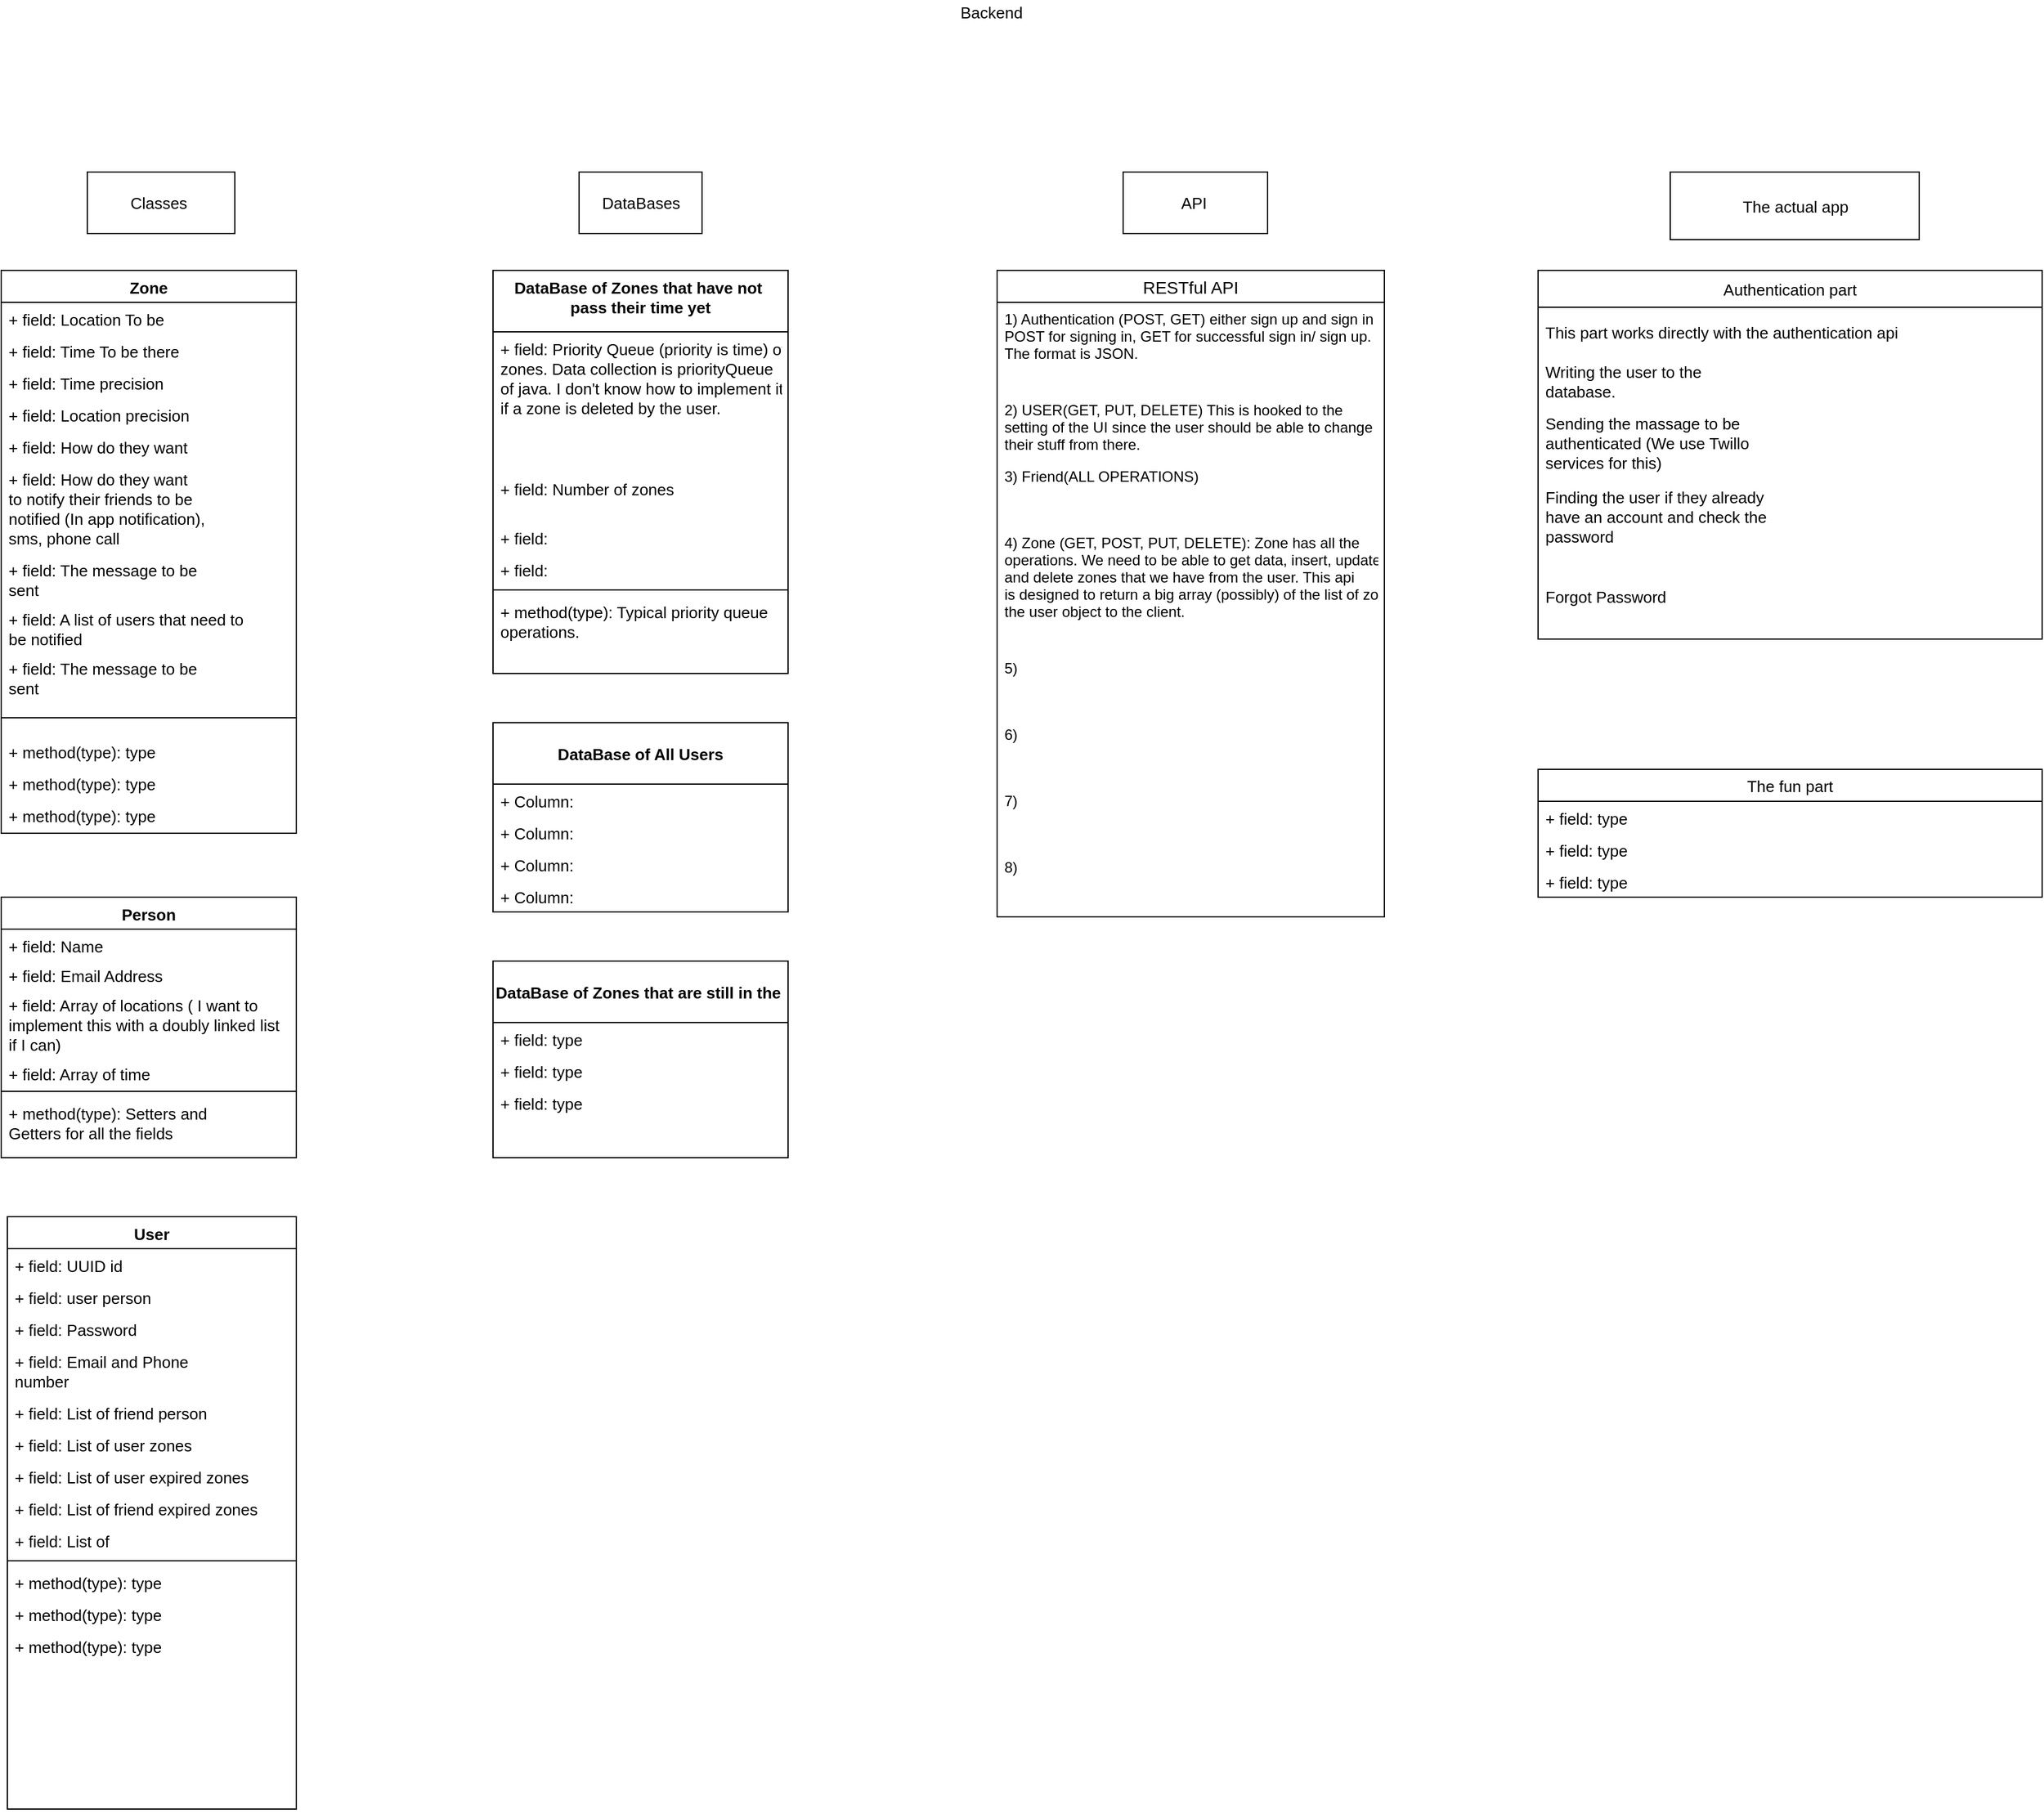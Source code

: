 <mxfile version="18.0.2" type="github" pages="2">
  <diagram id="OnJ23Ht3TBIDX5-kmEjJ" name="Page-1">
    <mxGraphModel dx="2067" dy="1049" grid="1" gridSize="10" guides="1" tooltips="1" connect="1" arrows="1" fold="1" page="1" pageScale="1" pageWidth="850" pageHeight="1100" math="0" shadow="0">
      <root>
        <mxCell id="0" />
        <mxCell id="1" parent="0" />
        <mxCell id="N9u76RXB5Sf6qnzRGAIE-1" value="Person" style="swimlane;fontStyle=1;align=center;verticalAlign=top;childLayout=stackLayout;horizontal=1;startSize=26;horizontalStack=0;resizeParent=1;resizeParentMax=0;resizeLast=0;collapsible=1;marginBottom=0;fontSize=13;" vertex="1" parent="1">
          <mxGeometry x="40" y="750" width="240" height="212" as="geometry" />
        </mxCell>
        <mxCell id="N9u76RXB5Sf6qnzRGAIE-2" value="+ field: Name" style="text;strokeColor=none;fillColor=none;align=left;verticalAlign=top;spacingLeft=4;spacingRight=4;overflow=hidden;rotatable=0;points=[[0,0.5],[1,0.5]];portConstraint=eastwest;fontSize=13;" vertex="1" parent="N9u76RXB5Sf6qnzRGAIE-1">
          <mxGeometry y="26" width="240" height="24" as="geometry" />
        </mxCell>
        <mxCell id="N9u76RXB5Sf6qnzRGAIE-7" value="+ field: Email Address" style="text;strokeColor=none;fillColor=none;align=left;verticalAlign=top;spacingLeft=4;spacingRight=4;overflow=hidden;rotatable=0;points=[[0,0.5],[1,0.5]];portConstraint=eastwest;fontSize=13;" vertex="1" parent="N9u76RXB5Sf6qnzRGAIE-1">
          <mxGeometry y="50" width="240" height="24" as="geometry" />
        </mxCell>
        <mxCell id="N9u76RXB5Sf6qnzRGAIE-8" value="+ field: Array of locations ( I want to &#xa;implement this with a doubly linked list&#xa;if I can)" style="text;strokeColor=none;fillColor=none;align=left;verticalAlign=top;spacingLeft=4;spacingRight=4;overflow=hidden;rotatable=0;points=[[0,0.5],[1,0.5]];portConstraint=eastwest;fontSize=13;" vertex="1" parent="N9u76RXB5Sf6qnzRGAIE-1">
          <mxGeometry y="74" width="240" height="56" as="geometry" />
        </mxCell>
        <mxCell id="Z7l9zsdM9GBtYfNbKrUu-1" value="+ field: Array of time" style="text;strokeColor=none;fillColor=none;align=left;verticalAlign=top;spacingLeft=4;spacingRight=4;overflow=hidden;rotatable=0;points=[[0,0.5],[1,0.5]];portConstraint=eastwest;fontSize=13;" vertex="1" parent="N9u76RXB5Sf6qnzRGAIE-1">
          <mxGeometry y="130" width="240" height="24" as="geometry" />
        </mxCell>
        <mxCell id="N9u76RXB5Sf6qnzRGAIE-3" value="" style="line;strokeWidth=1;fillColor=none;align=left;verticalAlign=middle;spacingTop=-1;spacingLeft=3;spacingRight=3;rotatable=0;labelPosition=right;points=[];portConstraint=eastwest;fontSize=13;" vertex="1" parent="N9u76RXB5Sf6qnzRGAIE-1">
          <mxGeometry y="154" width="240" height="8" as="geometry" />
        </mxCell>
        <mxCell id="N9u76RXB5Sf6qnzRGAIE-4" value="+ method(type): Setters and &#xa;Getters for all the fields" style="text;strokeColor=none;fillColor=none;align=left;verticalAlign=top;spacingLeft=4;spacingRight=4;overflow=hidden;rotatable=0;points=[[0,0.5],[1,0.5]];portConstraint=eastwest;fontSize=13;" vertex="1" parent="N9u76RXB5Sf6qnzRGAIE-1">
          <mxGeometry y="162" width="240" height="50" as="geometry" />
        </mxCell>
        <mxCell id="N9u76RXB5Sf6qnzRGAIE-6" value="Backend" style="text;html=1;align=center;verticalAlign=middle;resizable=0;points=[];autosize=1;strokeColor=none;fillColor=none;fontSize=13;" vertex="1" parent="1">
          <mxGeometry x="810" y="20" width="70" height="20" as="geometry" />
        </mxCell>
        <mxCell id="N9u76RXB5Sf6qnzRGAIE-9" value="Zone" style="swimlane;fontStyle=1;align=center;verticalAlign=top;childLayout=stackLayout;horizontal=1;startSize=26;horizontalStack=0;resizeParent=1;resizeParentMax=0;resizeLast=0;collapsible=1;marginBottom=0;fontSize=13;" vertex="1" parent="1">
          <mxGeometry x="40" y="240" width="240" height="458" as="geometry" />
        </mxCell>
        <mxCell id="N9u76RXB5Sf6qnzRGAIE-10" value="+ field: Location To be" style="text;strokeColor=none;fillColor=none;align=left;verticalAlign=top;spacingLeft=4;spacingRight=4;overflow=hidden;rotatable=0;points=[[0,0.5],[1,0.5]];portConstraint=eastwest;fontSize=13;" vertex="1" parent="N9u76RXB5Sf6qnzRGAIE-9">
          <mxGeometry y="26" width="240" height="26" as="geometry" />
        </mxCell>
        <mxCell id="N9u76RXB5Sf6qnzRGAIE-13" value="+ field: Time To be there" style="text;strokeColor=none;fillColor=none;align=left;verticalAlign=top;spacingLeft=4;spacingRight=4;overflow=hidden;rotatable=0;points=[[0,0.5],[1,0.5]];portConstraint=eastwest;fontSize=13;" vertex="1" parent="N9u76RXB5Sf6qnzRGAIE-9">
          <mxGeometry y="52" width="240" height="26" as="geometry" />
        </mxCell>
        <mxCell id="N9u76RXB5Sf6qnzRGAIE-14" value="+ field: Time precision" style="text;strokeColor=none;fillColor=none;align=left;verticalAlign=top;spacingLeft=4;spacingRight=4;overflow=hidden;rotatable=0;points=[[0,0.5],[1,0.5]];portConstraint=eastwest;fontSize=13;" vertex="1" parent="N9u76RXB5Sf6qnzRGAIE-9">
          <mxGeometry y="78" width="240" height="26" as="geometry" />
        </mxCell>
        <mxCell id="N9u76RXB5Sf6qnzRGAIE-15" value="+ field: Location precision" style="text;strokeColor=none;fillColor=none;align=left;verticalAlign=top;spacingLeft=4;spacingRight=4;overflow=hidden;rotatable=0;points=[[0,0.5],[1,0.5]];portConstraint=eastwest;fontSize=13;" vertex="1" parent="N9u76RXB5Sf6qnzRGAIE-9">
          <mxGeometry y="104" width="240" height="26" as="geometry" />
        </mxCell>
        <mxCell id="Bk3x3sHnwQurIrZSOyBp-13" value="+ field: How do they want " style="text;strokeColor=none;fillColor=none;align=left;verticalAlign=top;spacingLeft=4;spacingRight=4;overflow=hidden;rotatable=0;points=[[0,0.5],[1,0.5]];portConstraint=eastwest;fontSize=13;" vertex="1" parent="N9u76RXB5Sf6qnzRGAIE-9">
          <mxGeometry y="130" width="240" height="26" as="geometry" />
        </mxCell>
        <mxCell id="Bk3x3sHnwQurIrZSOyBp-14" value="+ field: How do they want &#xa;to notify their friends to be &#xa;notified (In app notification), &#xa;sms, phone call" style="text;strokeColor=none;fillColor=none;align=left;verticalAlign=top;spacingLeft=4;spacingRight=4;overflow=hidden;rotatable=0;points=[[0,0.5],[1,0.5]];portConstraint=eastwest;fontSize=13;" vertex="1" parent="N9u76RXB5Sf6qnzRGAIE-9">
          <mxGeometry y="156" width="240" height="74" as="geometry" />
        </mxCell>
        <mxCell id="Bk3x3sHnwQurIrZSOyBp-15" value="+ field: The message to be&#xa;sent" style="text;strokeColor=none;fillColor=none;align=left;verticalAlign=top;spacingLeft=4;spacingRight=4;overflow=hidden;rotatable=0;points=[[0,0.5],[1,0.5]];portConstraint=eastwest;fontSize=13;" vertex="1" parent="N9u76RXB5Sf6qnzRGAIE-9">
          <mxGeometry y="230" width="240" height="40" as="geometry" />
        </mxCell>
        <mxCell id="Bk3x3sHnwQurIrZSOyBp-61" value="+ field: A list of users that need to &#xa;be notified" style="text;strokeColor=none;fillColor=none;align=left;verticalAlign=top;spacingLeft=4;spacingRight=4;overflow=hidden;rotatable=0;points=[[0,0.5],[1,0.5]];portConstraint=eastwest;fontSize=13;" vertex="1" parent="N9u76RXB5Sf6qnzRGAIE-9">
          <mxGeometry y="270" width="240" height="40" as="geometry" />
        </mxCell>
        <mxCell id="Bk3x3sHnwQurIrZSOyBp-62" value="+ field: The message to be&#xa;sent" style="text;strokeColor=none;fillColor=none;align=left;verticalAlign=top;spacingLeft=4;spacingRight=4;overflow=hidden;rotatable=0;points=[[0,0.5],[1,0.5]];portConstraint=eastwest;fontSize=13;" vertex="1" parent="N9u76RXB5Sf6qnzRGAIE-9">
          <mxGeometry y="310" width="240" height="40" as="geometry" />
        </mxCell>
        <mxCell id="N9u76RXB5Sf6qnzRGAIE-11" value="" style="line;strokeWidth=1;fillColor=none;align=left;verticalAlign=middle;spacingTop=-1;spacingLeft=3;spacingRight=3;rotatable=0;labelPosition=right;points=[];portConstraint=eastwest;fontSize=13;" vertex="1" parent="N9u76RXB5Sf6qnzRGAIE-9">
          <mxGeometry y="350" width="240" height="28" as="geometry" />
        </mxCell>
        <mxCell id="N9u76RXB5Sf6qnzRGAIE-12" value="+ method(type): type" style="text;strokeColor=none;fillColor=none;align=left;verticalAlign=top;spacingLeft=4;spacingRight=4;overflow=hidden;rotatable=0;points=[[0,0.5],[1,0.5]];portConstraint=eastwest;fontSize=13;" vertex="1" parent="N9u76RXB5Sf6qnzRGAIE-9">
          <mxGeometry y="378" width="240" height="26" as="geometry" />
        </mxCell>
        <mxCell id="N9u76RXB5Sf6qnzRGAIE-16" value="+ method(type): type" style="text;strokeColor=none;fillColor=none;align=left;verticalAlign=top;spacingLeft=4;spacingRight=4;overflow=hidden;rotatable=0;points=[[0,0.5],[1,0.5]];portConstraint=eastwest;fontSize=13;" vertex="1" parent="N9u76RXB5Sf6qnzRGAIE-9">
          <mxGeometry y="404" width="240" height="26" as="geometry" />
        </mxCell>
        <mxCell id="N9u76RXB5Sf6qnzRGAIE-17" value="+ method(type): type" style="text;strokeColor=none;fillColor=none;align=left;verticalAlign=top;spacingLeft=4;spacingRight=4;overflow=hidden;rotatable=0;points=[[0,0.5],[1,0.5]];portConstraint=eastwest;fontSize=13;" vertex="1" parent="N9u76RXB5Sf6qnzRGAIE-9">
          <mxGeometry y="430" width="240" height="28" as="geometry" />
        </mxCell>
        <mxCell id="Z7l9zsdM9GBtYfNbKrUu-2" value="Classes&amp;nbsp;" style="whiteSpace=wrap;html=1;align=center;fontSize=13;" vertex="1" parent="1">
          <mxGeometry x="110" y="160" width="120" height="50" as="geometry" />
        </mxCell>
        <mxCell id="Z7l9zsdM9GBtYfNbKrUu-4" value="Authentication part" style="swimlane;fontStyle=0;childLayout=stackLayout;horizontal=1;startSize=30;horizontalStack=0;resizeParent=1;resizeParentMax=0;resizeLast=0;collapsible=1;marginBottom=0;fontSize=13;" vertex="1" parent="1">
          <mxGeometry x="1290" y="240" width="410" height="300" as="geometry" />
        </mxCell>
        <mxCell id="Bk3x3sHnwQurIrZSOyBp-77" value="This part works directly with the authentication api" style="text;strokeColor=none;fillColor=none;align=left;verticalAlign=middle;spacingLeft=4;spacingRight=4;overflow=hidden;points=[[0,0.5],[1,0.5]];portConstraint=eastwest;rotatable=0;fontSize=13;" vertex="1" parent="Z7l9zsdM9GBtYfNbKrUu-4">
          <mxGeometry y="30" width="410" height="40" as="geometry" />
        </mxCell>
        <mxCell id="Z7l9zsdM9GBtYfNbKrUu-5" value="Writing the user to the &#xa;database. " style="text;strokeColor=none;fillColor=none;align=left;verticalAlign=middle;spacingLeft=4;spacingRight=4;overflow=hidden;points=[[0,0.5],[1,0.5]];portConstraint=eastwest;rotatable=0;fontSize=13;" vertex="1" parent="Z7l9zsdM9GBtYfNbKrUu-4">
          <mxGeometry y="70" width="410" height="40" as="geometry" />
        </mxCell>
        <mxCell id="Z7l9zsdM9GBtYfNbKrUu-6" value="Sending the massage to be&#xa;authenticated (We use Twillo &#xa;services for this) " style="text;strokeColor=none;fillColor=none;align=left;verticalAlign=middle;spacingLeft=4;spacingRight=4;overflow=hidden;points=[[0,0.5],[1,0.5]];portConstraint=eastwest;rotatable=0;fontSize=13;" vertex="1" parent="Z7l9zsdM9GBtYfNbKrUu-4">
          <mxGeometry y="110" width="410" height="60" as="geometry" />
        </mxCell>
        <mxCell id="Bk3x3sHnwQurIrZSOyBp-48" value="Finding the user if they already&#xa;have an account and check the &#xa;password" style="text;strokeColor=none;fillColor=none;align=left;verticalAlign=middle;spacingLeft=4;spacingRight=4;overflow=hidden;points=[[0,0.5],[1,0.5]];portConstraint=eastwest;rotatable=0;fontSize=13;" vertex="1" parent="Z7l9zsdM9GBtYfNbKrUu-4">
          <mxGeometry y="170" width="410" height="60" as="geometry" />
        </mxCell>
        <mxCell id="Z7l9zsdM9GBtYfNbKrUu-7" value="Forgot Password" style="text;strokeColor=none;fillColor=none;align=left;verticalAlign=middle;spacingLeft=4;spacingRight=4;overflow=hidden;points=[[0,0.5],[1,0.5]];portConstraint=eastwest;rotatable=0;fontSize=13;" vertex="1" parent="Z7l9zsdM9GBtYfNbKrUu-4">
          <mxGeometry y="230" width="410" height="70" as="geometry" />
        </mxCell>
        <mxCell id="Bk3x3sHnwQurIrZSOyBp-1" value="The actual app" style="whiteSpace=wrap;html=1;align=center;fontSize=13;" vertex="1" parent="1">
          <mxGeometry x="1397.5" y="160" width="202.5" height="55" as="geometry" />
        </mxCell>
        <mxCell id="Bk3x3sHnwQurIrZSOyBp-2" value="User" style="swimlane;fontStyle=1;align=center;verticalAlign=top;childLayout=stackLayout;horizontal=1;startSize=26;horizontalStack=0;resizeParent=1;resizeParentMax=0;resizeLast=0;collapsible=1;marginBottom=0;fontSize=13;" vertex="1" parent="1">
          <mxGeometry x="45" y="1010" width="235" height="482" as="geometry" />
        </mxCell>
        <mxCell id="Bk3x3sHnwQurIrZSOyBp-76" value="+ field: UUID id" style="text;strokeColor=none;fillColor=none;align=left;verticalAlign=top;spacingLeft=4;spacingRight=4;overflow=hidden;rotatable=0;points=[[0,0.5],[1,0.5]];portConstraint=eastwest;fontSize=13;" vertex="1" parent="Bk3x3sHnwQurIrZSOyBp-2">
          <mxGeometry y="26" width="235" height="26" as="geometry" />
        </mxCell>
        <mxCell id="Bk3x3sHnwQurIrZSOyBp-3" value="+ field: user person    &#xa;&#xa;" style="text;strokeColor=none;fillColor=none;align=left;verticalAlign=top;spacingLeft=4;spacingRight=4;overflow=hidden;rotatable=0;points=[[0,0.5],[1,0.5]];portConstraint=eastwest;fontSize=13;" vertex="1" parent="Bk3x3sHnwQurIrZSOyBp-2">
          <mxGeometry y="52" width="235" height="26" as="geometry" />
        </mxCell>
        <mxCell id="Bk3x3sHnwQurIrZSOyBp-41" value="+ field: Password" style="text;strokeColor=none;fillColor=none;align=left;verticalAlign=top;spacingLeft=4;spacingRight=4;overflow=hidden;rotatable=0;points=[[0,0.5],[1,0.5]];portConstraint=eastwest;fontSize=13;" vertex="1" parent="Bk3x3sHnwQurIrZSOyBp-2">
          <mxGeometry y="78" width="235" height="26" as="geometry" />
        </mxCell>
        <mxCell id="Bk3x3sHnwQurIrZSOyBp-42" value="+ field: Email and Phone &#xa;number" style="text;strokeColor=none;fillColor=none;align=left;verticalAlign=top;spacingLeft=4;spacingRight=4;overflow=hidden;rotatable=0;points=[[0,0.5],[1,0.5]];portConstraint=eastwest;fontSize=13;" vertex="1" parent="Bk3x3sHnwQurIrZSOyBp-2">
          <mxGeometry y="104" width="235" height="42" as="geometry" />
        </mxCell>
        <mxCell id="Bk3x3sHnwQurIrZSOyBp-6" value="+ field: List of friend person&#xa;" style="text;strokeColor=none;fillColor=none;align=left;verticalAlign=top;spacingLeft=4;spacingRight=4;overflow=hidden;rotatable=0;points=[[0,0.5],[1,0.5]];portConstraint=eastwest;fontSize=13;" vertex="1" parent="Bk3x3sHnwQurIrZSOyBp-2">
          <mxGeometry y="146" width="235" height="26" as="geometry" />
        </mxCell>
        <mxCell id="Bk3x3sHnwQurIrZSOyBp-10" value="+ field: List of user zones" style="text;strokeColor=none;fillColor=none;align=left;verticalAlign=top;spacingLeft=4;spacingRight=4;overflow=hidden;rotatable=0;points=[[0,0.5],[1,0.5]];portConstraint=eastwest;fontSize=13;" vertex="1" parent="Bk3x3sHnwQurIrZSOyBp-2">
          <mxGeometry y="172" width="235" height="26" as="geometry" />
        </mxCell>
        <mxCell id="Bk3x3sHnwQurIrZSOyBp-9" value="+ field: List of user expired zones" style="text;strokeColor=none;fillColor=none;align=left;verticalAlign=top;spacingLeft=4;spacingRight=4;overflow=hidden;rotatable=0;points=[[0,0.5],[1,0.5]];portConstraint=eastwest;fontSize=13;" vertex="1" parent="Bk3x3sHnwQurIrZSOyBp-2">
          <mxGeometry y="198" width="235" height="26" as="geometry" />
        </mxCell>
        <mxCell id="Bk3x3sHnwQurIrZSOyBp-8" value="+ field: List of friend expired zones" style="text;strokeColor=none;fillColor=none;align=left;verticalAlign=top;spacingLeft=4;spacingRight=4;overflow=hidden;rotatable=0;points=[[0,0.5],[1,0.5]];portConstraint=eastwest;fontSize=13;" vertex="1" parent="Bk3x3sHnwQurIrZSOyBp-2">
          <mxGeometry y="224" width="235" height="26" as="geometry" />
        </mxCell>
        <mxCell id="Bk3x3sHnwQurIrZSOyBp-72" value="+ field: List of " style="text;strokeColor=none;fillColor=none;align=left;verticalAlign=top;spacingLeft=4;spacingRight=4;overflow=hidden;rotatable=0;points=[[0,0.5],[1,0.5]];portConstraint=eastwest;fontSize=13;" vertex="1" parent="Bk3x3sHnwQurIrZSOyBp-2">
          <mxGeometry y="250" width="235" height="26" as="geometry" />
        </mxCell>
        <mxCell id="Bk3x3sHnwQurIrZSOyBp-4" value="" style="line;strokeWidth=1;fillColor=none;align=left;verticalAlign=middle;spacingTop=-1;spacingLeft=3;spacingRight=3;rotatable=0;labelPosition=right;points=[];portConstraint=eastwest;fontSize=13;" vertex="1" parent="Bk3x3sHnwQurIrZSOyBp-2">
          <mxGeometry y="276" width="235" height="8" as="geometry" />
        </mxCell>
        <mxCell id="Bk3x3sHnwQurIrZSOyBp-5" value="+ method(type): type" style="text;strokeColor=none;fillColor=none;align=left;verticalAlign=top;spacingLeft=4;spacingRight=4;overflow=hidden;rotatable=0;points=[[0,0.5],[1,0.5]];portConstraint=eastwest;fontSize=13;" vertex="1" parent="Bk3x3sHnwQurIrZSOyBp-2">
          <mxGeometry y="284" width="235" height="26" as="geometry" />
        </mxCell>
        <mxCell id="Bk3x3sHnwQurIrZSOyBp-11" value="+ method(type): type" style="text;strokeColor=none;fillColor=none;align=left;verticalAlign=top;spacingLeft=4;spacingRight=4;overflow=hidden;rotatable=0;points=[[0,0.5],[1,0.5]];portConstraint=eastwest;fontSize=13;" vertex="1" parent="Bk3x3sHnwQurIrZSOyBp-2">
          <mxGeometry y="310" width="235" height="26" as="geometry" />
        </mxCell>
        <mxCell id="Bk3x3sHnwQurIrZSOyBp-12" value="+ method(type): type" style="text;strokeColor=none;fillColor=none;align=left;verticalAlign=top;spacingLeft=4;spacingRight=4;overflow=hidden;rotatable=0;points=[[0,0.5],[1,0.5]];portConstraint=eastwest;fontSize=13;" vertex="1" parent="Bk3x3sHnwQurIrZSOyBp-2">
          <mxGeometry y="336" width="235" height="146" as="geometry" />
        </mxCell>
        <mxCell id="Bk3x3sHnwQurIrZSOyBp-16" value="The fun part" style="swimlane;fontStyle=0;childLayout=stackLayout;horizontal=1;startSize=26;fillColor=none;horizontalStack=0;resizeParent=1;resizeParentMax=0;resizeLast=0;collapsible=1;marginBottom=0;fontSize=13;" vertex="1" parent="1">
          <mxGeometry x="1290" y="646" width="410" height="104" as="geometry" />
        </mxCell>
        <mxCell id="Bk3x3sHnwQurIrZSOyBp-17" value="+ field: type" style="text;strokeColor=none;fillColor=none;align=left;verticalAlign=top;spacingLeft=4;spacingRight=4;overflow=hidden;rotatable=0;points=[[0,0.5],[1,0.5]];portConstraint=eastwest;fontSize=13;" vertex="1" parent="Bk3x3sHnwQurIrZSOyBp-16">
          <mxGeometry y="26" width="410" height="26" as="geometry" />
        </mxCell>
        <mxCell id="Bk3x3sHnwQurIrZSOyBp-18" value="+ field: type" style="text;strokeColor=none;fillColor=none;align=left;verticalAlign=top;spacingLeft=4;spacingRight=4;overflow=hidden;rotatable=0;points=[[0,0.5],[1,0.5]];portConstraint=eastwest;fontSize=13;" vertex="1" parent="Bk3x3sHnwQurIrZSOyBp-16">
          <mxGeometry y="52" width="410" height="26" as="geometry" />
        </mxCell>
        <mxCell id="Bk3x3sHnwQurIrZSOyBp-19" value="+ field: type" style="text;strokeColor=none;fillColor=none;align=left;verticalAlign=top;spacingLeft=4;spacingRight=4;overflow=hidden;rotatable=0;points=[[0,0.5],[1,0.5]];portConstraint=eastwest;fontSize=13;" vertex="1" parent="Bk3x3sHnwQurIrZSOyBp-16">
          <mxGeometry y="78" width="410" height="26" as="geometry" />
        </mxCell>
        <mxCell id="Bk3x3sHnwQurIrZSOyBp-20" value="API&amp;nbsp;" style="whiteSpace=wrap;html=1;align=center;fontSize=13;" vertex="1" parent="1">
          <mxGeometry x="952.5" y="160" width="117.5" height="50" as="geometry" />
        </mxCell>
        <mxCell id="Bk3x3sHnwQurIrZSOyBp-21" value="RESTful API" style="swimlane;fontStyle=0;childLayout=stackLayout;horizontal=1;startSize=26;horizontalStack=0;resizeParent=1;resizeParentMax=0;resizeLast=0;collapsible=1;marginBottom=0;align=center;fontSize=14;" vertex="1" parent="1">
          <mxGeometry x="850" y="240" width="315" height="526" as="geometry" />
        </mxCell>
        <mxCell id="Bk3x3sHnwQurIrZSOyBp-22" value="1) Authentication (POST, GET) either sign up and sign in&#xa;POST for signing in, GET for successful sign in/ sign up.&#xa;The format is JSON. &#xa;&#xa;&#xa;" style="text;strokeColor=none;fillColor=none;spacingLeft=4;spacingRight=4;overflow=hidden;rotatable=0;points=[[0,0.5],[1,0.5]];portConstraint=eastwest;fontSize=12;" vertex="1" parent="Bk3x3sHnwQurIrZSOyBp-21">
          <mxGeometry y="26" width="315" height="74" as="geometry" />
        </mxCell>
        <mxCell id="Bk3x3sHnwQurIrZSOyBp-23" value="2) USER(GET, PUT, DELETE) This is hooked to the &#xa;setting of the UI since the user should be able to change&#xa;their stuff from there." style="text;strokeColor=none;fillColor=none;spacingLeft=4;spacingRight=4;overflow=hidden;rotatable=0;points=[[0,0.5],[1,0.5]];portConstraint=eastwest;fontSize=12;" vertex="1" parent="Bk3x3sHnwQurIrZSOyBp-21">
          <mxGeometry y="100" width="315" height="54" as="geometry" />
        </mxCell>
        <mxCell id="Bk3x3sHnwQurIrZSOyBp-24" value="3) Friend(ALL OPERATIONS)" style="text;strokeColor=none;fillColor=none;spacingLeft=4;spacingRight=4;overflow=hidden;rotatable=0;points=[[0,0.5],[1,0.5]];portConstraint=eastwest;fontSize=12;" vertex="1" parent="Bk3x3sHnwQurIrZSOyBp-21">
          <mxGeometry y="154" width="315" height="54" as="geometry" />
        </mxCell>
        <mxCell id="Bk3x3sHnwQurIrZSOyBp-43" value="4) Zone (GET, POST, PUT, DELETE): Zone has all the&#xa;operations. We need to be able to get data, insert, update&#xa;and delete zones that we have from the user. This api&#xa;is designed to return a big array (possibly) of the list of zones from&#xa;the user object to the client. " style="text;strokeColor=none;fillColor=none;spacingLeft=4;spacingRight=4;overflow=hidden;rotatable=0;points=[[0,0.5],[1,0.5]];portConstraint=eastwest;fontSize=12;" vertex="1" parent="Bk3x3sHnwQurIrZSOyBp-21">
          <mxGeometry y="208" width="315" height="102" as="geometry" />
        </mxCell>
        <mxCell id="Bk3x3sHnwQurIrZSOyBp-44" value="5)" style="text;strokeColor=none;fillColor=none;spacingLeft=4;spacingRight=4;overflow=hidden;rotatable=0;points=[[0,0.5],[1,0.5]];portConstraint=eastwest;fontSize=12;" vertex="1" parent="Bk3x3sHnwQurIrZSOyBp-21">
          <mxGeometry y="310" width="315" height="54" as="geometry" />
        </mxCell>
        <mxCell id="Bk3x3sHnwQurIrZSOyBp-45" value="6)" style="text;strokeColor=none;fillColor=none;spacingLeft=4;spacingRight=4;overflow=hidden;rotatable=0;points=[[0,0.5],[1,0.5]];portConstraint=eastwest;fontSize=12;" vertex="1" parent="Bk3x3sHnwQurIrZSOyBp-21">
          <mxGeometry y="364" width="315" height="54" as="geometry" />
        </mxCell>
        <mxCell id="Bk3x3sHnwQurIrZSOyBp-46" value="7)" style="text;strokeColor=none;fillColor=none;spacingLeft=4;spacingRight=4;overflow=hidden;rotatable=0;points=[[0,0.5],[1,0.5]];portConstraint=eastwest;fontSize=12;" vertex="1" parent="Bk3x3sHnwQurIrZSOyBp-21">
          <mxGeometry y="418" width="315" height="54" as="geometry" />
        </mxCell>
        <mxCell id="Bk3x3sHnwQurIrZSOyBp-47" value="8)" style="text;strokeColor=none;fillColor=none;spacingLeft=4;spacingRight=4;overflow=hidden;rotatable=0;points=[[0,0.5],[1,0.5]];portConstraint=eastwest;fontSize=12;" vertex="1" parent="Bk3x3sHnwQurIrZSOyBp-21">
          <mxGeometry y="472" width="315" height="54" as="geometry" />
        </mxCell>
        <mxCell id="Bk3x3sHnwQurIrZSOyBp-53" value="DataBase of Zones that have not &#xa;pass their time yet" style="swimlane;fontStyle=1;align=center;verticalAlign=top;childLayout=stackLayout;horizontal=1;startSize=50;horizontalStack=0;resizeParent=1;resizeParentMax=0;resizeLast=0;collapsible=1;marginBottom=0;fontSize=13;" vertex="1" parent="1">
          <mxGeometry x="440" y="240" width="240" height="328" as="geometry" />
        </mxCell>
        <mxCell id="Bk3x3sHnwQurIrZSOyBp-54" value="+ field: Priority Queue (priority is time) of &#xa;zones. Data collection is priorityQueue&#xa;of java. I don&#39;t know how to implement it&#xa;if a zone is deleted by the user. " style="text;strokeColor=none;fillColor=none;align=left;verticalAlign=top;spacingLeft=4;spacingRight=4;overflow=hidden;rotatable=0;points=[[0,0.5],[1,0.5]];portConstraint=eastwest;fontSize=13;" vertex="1" parent="Bk3x3sHnwQurIrZSOyBp-53">
          <mxGeometry y="50" width="240" height="114" as="geometry" />
        </mxCell>
        <mxCell id="Bk3x3sHnwQurIrZSOyBp-59" value="+ field: Number of zones  " style="text;strokeColor=none;fillColor=none;align=left;verticalAlign=top;spacingLeft=4;spacingRight=4;overflow=hidden;rotatable=0;points=[[0,0.5],[1,0.5]];portConstraint=eastwest;fontSize=13;" vertex="1" parent="Bk3x3sHnwQurIrZSOyBp-53">
          <mxGeometry y="164" width="240" height="40" as="geometry" />
        </mxCell>
        <mxCell id="Bk3x3sHnwQurIrZSOyBp-58" value="+ field: " style="text;strokeColor=none;fillColor=none;align=left;verticalAlign=top;spacingLeft=4;spacingRight=4;overflow=hidden;rotatable=0;points=[[0,0.5],[1,0.5]];portConstraint=eastwest;fontSize=13;" vertex="1" parent="Bk3x3sHnwQurIrZSOyBp-53">
          <mxGeometry y="204" width="240" height="26" as="geometry" />
        </mxCell>
        <mxCell id="Bk3x3sHnwQurIrZSOyBp-57" value="+ field: " style="text;strokeColor=none;fillColor=none;align=left;verticalAlign=top;spacingLeft=4;spacingRight=4;overflow=hidden;rotatable=0;points=[[0,0.5],[1,0.5]];portConstraint=eastwest;fontSize=13;" vertex="1" parent="Bk3x3sHnwQurIrZSOyBp-53">
          <mxGeometry y="230" width="240" height="26" as="geometry" />
        </mxCell>
        <mxCell id="Bk3x3sHnwQurIrZSOyBp-55" value="" style="line;strokeWidth=1;fillColor=none;align=left;verticalAlign=middle;spacingTop=-1;spacingLeft=3;spacingRight=3;rotatable=0;labelPosition=right;points=[];portConstraint=eastwest;fontSize=13;" vertex="1" parent="Bk3x3sHnwQurIrZSOyBp-53">
          <mxGeometry y="256" width="240" height="8" as="geometry" />
        </mxCell>
        <mxCell id="Bk3x3sHnwQurIrZSOyBp-56" value="+ method(type): Typical priority queue&#xa;operations. " style="text;strokeColor=none;fillColor=none;align=left;verticalAlign=top;spacingLeft=4;spacingRight=4;overflow=hidden;rotatable=0;points=[[0,0.5],[1,0.5]];portConstraint=eastwest;fontSize=13;" vertex="1" parent="Bk3x3sHnwQurIrZSOyBp-53">
          <mxGeometry y="264" width="240" height="64" as="geometry" />
        </mxCell>
        <mxCell id="Bk3x3sHnwQurIrZSOyBp-63" value="DataBase of All Users" style="swimlane;fontStyle=1;childLayout=stackLayout;horizontal=1;startSize=50;fillColor=none;horizontalStack=0;resizeParent=1;resizeParentMax=0;resizeLast=0;collapsible=1;marginBottom=0;fontSize=13;" vertex="1" parent="1">
          <mxGeometry x="440" y="608" width="240" height="154" as="geometry" />
        </mxCell>
        <mxCell id="Bk3x3sHnwQurIrZSOyBp-66" value="+ Column:" style="text;strokeColor=none;fillColor=none;align=left;verticalAlign=top;spacingLeft=4;spacingRight=4;overflow=hidden;rotatable=0;points=[[0,0.5],[1,0.5]];portConstraint=eastwest;fontSize=13;" vertex="1" parent="Bk3x3sHnwQurIrZSOyBp-63">
          <mxGeometry y="50" width="240" height="26" as="geometry" />
        </mxCell>
        <mxCell id="Bk3x3sHnwQurIrZSOyBp-73" value="+ Column:" style="text;strokeColor=none;fillColor=none;align=left;verticalAlign=top;spacingLeft=4;spacingRight=4;overflow=hidden;rotatable=0;points=[[0,0.5],[1,0.5]];portConstraint=eastwest;fontSize=13;" vertex="1" parent="Bk3x3sHnwQurIrZSOyBp-63">
          <mxGeometry y="76" width="240" height="26" as="geometry" />
        </mxCell>
        <mxCell id="Bk3x3sHnwQurIrZSOyBp-74" value="+ Column:" style="text;strokeColor=none;fillColor=none;align=left;verticalAlign=top;spacingLeft=4;spacingRight=4;overflow=hidden;rotatable=0;points=[[0,0.5],[1,0.5]];portConstraint=eastwest;fontSize=13;" vertex="1" parent="Bk3x3sHnwQurIrZSOyBp-63">
          <mxGeometry y="102" width="240" height="26" as="geometry" />
        </mxCell>
        <mxCell id="Bk3x3sHnwQurIrZSOyBp-75" value="+ Column:" style="text;strokeColor=none;fillColor=none;align=left;verticalAlign=top;spacingLeft=4;spacingRight=4;overflow=hidden;rotatable=0;points=[[0,0.5],[1,0.5]];portConstraint=eastwest;fontSize=13;" vertex="1" parent="Bk3x3sHnwQurIrZSOyBp-63">
          <mxGeometry y="128" width="240" height="26" as="geometry" />
        </mxCell>
        <mxCell id="Bk3x3sHnwQurIrZSOyBp-67" value="DataBase of Zones that are still in the " style="swimlane;fontStyle=1;childLayout=stackLayout;horizontal=1;startSize=50;fillColor=none;horizontalStack=0;resizeParent=1;resizeParentMax=0;resizeLast=0;collapsible=1;marginBottom=0;fontSize=13;" vertex="1" parent="1">
          <mxGeometry x="440" y="802" width="240" height="160" as="geometry" />
        </mxCell>
        <mxCell id="Bk3x3sHnwQurIrZSOyBp-68" value="+ field: type" style="text;strokeColor=none;fillColor=none;align=left;verticalAlign=top;spacingLeft=4;spacingRight=4;overflow=hidden;rotatable=0;points=[[0,0.5],[1,0.5]];portConstraint=eastwest;fontSize=13;" vertex="1" parent="Bk3x3sHnwQurIrZSOyBp-67">
          <mxGeometry y="50" width="240" height="26" as="geometry" />
        </mxCell>
        <mxCell id="Bk3x3sHnwQurIrZSOyBp-69" value="+ field: type" style="text;strokeColor=none;fillColor=none;align=left;verticalAlign=top;spacingLeft=4;spacingRight=4;overflow=hidden;rotatable=0;points=[[0,0.5],[1,0.5]];portConstraint=eastwest;fontSize=13;" vertex="1" parent="Bk3x3sHnwQurIrZSOyBp-67">
          <mxGeometry y="76" width="240" height="26" as="geometry" />
        </mxCell>
        <mxCell id="Bk3x3sHnwQurIrZSOyBp-70" value="+ field: type" style="text;strokeColor=none;fillColor=none;align=left;verticalAlign=top;spacingLeft=4;spacingRight=4;overflow=hidden;rotatable=0;points=[[0,0.5],[1,0.5]];portConstraint=eastwest;fontSize=13;" vertex="1" parent="Bk3x3sHnwQurIrZSOyBp-67">
          <mxGeometry y="102" width="240" height="58" as="geometry" />
        </mxCell>
        <mxCell id="Bk3x3sHnwQurIrZSOyBp-71" value="DataBases" style="html=1;fontSize=13;" vertex="1" parent="1">
          <mxGeometry x="510" y="160" width="100" height="50" as="geometry" />
        </mxCell>
      </root>
    </mxGraphModel>
  </diagram>
  <diagram id="3DfGF0o8X33VtH4nLFIE" name="Page-2">
    <mxGraphModel dx="1555" dy="3004" grid="1" gridSize="10" guides="1" tooltips="1" connect="1" arrows="1" fold="1" page="1" pageScale="1" pageWidth="850" pageHeight="1100" math="0" shadow="0">
      <root>
        <mxCell id="0" />
        <mxCell id="1" parent="0" />
        <mxCell id="FKi8MtsjQ0KQ6AIrLRFd-1" value="UI DESIGN&amp;nbsp;" style="text;html=1;strokeColor=none;fillColor=none;align=center;verticalAlign=middle;whiteSpace=wrap;rounded=0;" vertex="1" parent="1">
          <mxGeometry x="325" y="-2200" width="200" height="40" as="geometry" />
        </mxCell>
        <mxCell id="FKi8MtsjQ0KQ6AIrLRFd-16" value="" style="edgeStyle=orthogonalEdgeStyle;rounded=0;orthogonalLoop=1;jettySize=auto;html=1;" edge="1" parent="1" source="FKi8MtsjQ0KQ6AIrLRFd-4" target="FKi8MtsjQ0KQ6AIrLRFd-13">
          <mxGeometry relative="1" as="geometry" />
        </mxCell>
        <mxCell id="N7ADjUToNaB00IMNBGgR-2" value="" style="edgeStyle=orthogonalEdgeStyle;rounded=0;orthogonalLoop=1;jettySize=auto;html=1;" edge="1" parent="1" source="FKi8MtsjQ0KQ6AIrLRFd-4">
          <mxGeometry relative="1" as="geometry">
            <mxPoint x="585" y="-2020" as="targetPoint" />
          </mxGeometry>
        </mxCell>
        <mxCell id="FKi8MtsjQ0KQ6AIrLRFd-4" value="" style="rounded=1;whiteSpace=wrap;html=1;" vertex="1" parent="1">
          <mxGeometry x="352.5" y="-2120" width="160" height="200" as="geometry" />
        </mxCell>
        <mxCell id="FKi8MtsjQ0KQ6AIrLRFd-5" value="Login/Signup" style="text;html=1;strokeColor=none;fillColor=none;align=center;verticalAlign=middle;whiteSpace=wrap;rounded=0;" vertex="1" parent="1">
          <mxGeometry x="380" y="-2150" width="90" height="30" as="geometry" />
        </mxCell>
        <mxCell id="FKi8MtsjQ0KQ6AIrLRFd-22" style="edgeStyle=orthogonalEdgeStyle;rounded=0;orthogonalLoop=1;jettySize=auto;html=1;entryX=0.5;entryY=0;entryDx=0;entryDy=0;" edge="1" parent="1" source="FKi8MtsjQ0KQ6AIrLRFd-13" target="FKi8MtsjQ0KQ6AIrLRFd-29">
          <mxGeometry relative="1" as="geometry">
            <mxPoint x="110" y="-1800" as="targetPoint" />
          </mxGeometry>
        </mxCell>
        <mxCell id="FKi8MtsjQ0KQ6AIrLRFd-23" style="edgeStyle=orthogonalEdgeStyle;rounded=0;orthogonalLoop=1;jettySize=auto;html=1;entryX=0.5;entryY=0;entryDx=0;entryDy=0;" edge="1" parent="1" source="FKi8MtsjQ0KQ6AIrLRFd-13" target="FKi8MtsjQ0KQ6AIrLRFd-33">
          <mxGeometry relative="1" as="geometry">
            <mxPoint x="320" y="-1800" as="targetPoint" />
          </mxGeometry>
        </mxCell>
        <mxCell id="FKi8MtsjQ0KQ6AIrLRFd-42" style="edgeStyle=orthogonalEdgeStyle;rounded=0;orthogonalLoop=1;jettySize=auto;html=1;entryX=0.5;entryY=0;entryDx=0;entryDy=0;exitX=1;exitY=0.5;exitDx=0;exitDy=0;" edge="1" parent="1" source="FKi8MtsjQ0KQ6AIrLRFd-13" target="FKi8MtsjQ0KQ6AIrLRFd-38">
          <mxGeometry relative="1" as="geometry">
            <mxPoint x="510" y="-1780" as="targetPoint" />
            <mxPoint x="730" y="-1845" as="sourcePoint" />
          </mxGeometry>
        </mxCell>
        <mxCell id="FKi8MtsjQ0KQ6AIrLRFd-47" style="edgeStyle=orthogonalEdgeStyle;rounded=0;orthogonalLoop=1;jettySize=auto;html=1;entryX=0.5;entryY=0;entryDx=0;entryDy=0;" edge="1" parent="1" source="FKi8MtsjQ0KQ6AIrLRFd-13" target="FKi8MtsjQ0KQ6AIrLRFd-43">
          <mxGeometry relative="1" as="geometry" />
        </mxCell>
        <mxCell id="fke-OMip3FkiB2e0IV1S-7" style="edgeStyle=orthogonalEdgeStyle;rounded=0;orthogonalLoop=1;jettySize=auto;html=1;fontSize=13;" edge="1" parent="1" source="FKi8MtsjQ0KQ6AIrLRFd-13" target="fke-OMip3FkiB2e0IV1S-1">
          <mxGeometry relative="1" as="geometry" />
        </mxCell>
        <mxCell id="FKi8MtsjQ0KQ6AIrLRFd-13" value="App" style="text;html=1;strokeColor=none;fillColor=none;align=center;verticalAlign=middle;whiteSpace=wrap;rounded=0;" vertex="1" parent="1">
          <mxGeometry x="405" y="-1860" width="55" height="30" as="geometry" />
        </mxCell>
        <mxCell id="FKi8MtsjQ0KQ6AIrLRFd-14" value="Authentication" style="text;html=1;strokeColor=none;fillColor=none;align=center;verticalAlign=middle;whiteSpace=wrap;rounded=0;" vertex="1" parent="1">
          <mxGeometry x="380" y="-2100" width="90" height="30" as="geometry" />
        </mxCell>
        <mxCell id="FKi8MtsjQ0KQ6AIrLRFd-17" value="Username,&lt;br&gt;Email,&lt;br&gt;Phone Number" style="text;html=1;strokeColor=none;fillColor=none;align=center;verticalAlign=middle;whiteSpace=wrap;rounded=0;" vertex="1" parent="1">
          <mxGeometry x="387.5" y="-2070" width="90" height="50" as="geometry" />
        </mxCell>
        <mxCell id="FKi8MtsjQ0KQ6AIrLRFd-29" value="On Boarding" style="swimlane;fontStyle=0;childLayout=stackLayout;horizontal=1;startSize=30;horizontalStack=0;resizeParent=1;resizeParentMax=0;resizeLast=0;collapsible=1;marginBottom=0;" vertex="1" parent="1">
          <mxGeometry x="40" y="-1770" width="140" height="90" as="geometry" />
        </mxCell>
        <mxCell id="FKi8MtsjQ0KQ6AIrLRFd-30" value="List of zones" style="text;strokeColor=none;fillColor=none;align=left;verticalAlign=middle;spacingLeft=4;spacingRight=4;overflow=hidden;points=[[0,0.5],[1,0.5]];portConstraint=eastwest;rotatable=0;" vertex="1" parent="FKi8MtsjQ0KQ6AIrLRFd-29">
          <mxGeometry y="30" width="140" height="30" as="geometry" />
        </mxCell>
        <mxCell id="FKi8MtsjQ0KQ6AIrLRFd-31" value="People" style="text;strokeColor=none;fillColor=none;align=left;verticalAlign=middle;spacingLeft=4;spacingRight=4;overflow=hidden;points=[[0,0.5],[1,0.5]];portConstraint=eastwest;rotatable=0;" vertex="1" parent="FKi8MtsjQ0KQ6AIrLRFd-29">
          <mxGeometry y="60" width="140" height="30" as="geometry" />
        </mxCell>
        <mxCell id="FKi8MtsjQ0KQ6AIrLRFd-33" value="Setting" style="swimlane;fontStyle=0;childLayout=stackLayout;horizontal=1;startSize=30;horizontalStack=0;resizeParent=1;resizeParentMax=0;resizeLast=0;collapsible=1;marginBottom=0;" vertex="1" parent="1">
          <mxGeometry x="240" y="-1770" width="140" height="240" as="geometry">
            <mxRectangle x="240" y="-1770" width="70" height="30" as="alternateBounds" />
          </mxGeometry>
        </mxCell>
        <mxCell id="FKi8MtsjQ0KQ6AIrLRFd-34" value="Personal Info" style="text;strokeColor=none;fillColor=none;align=left;verticalAlign=middle;spacingLeft=4;spacingRight=4;overflow=hidden;points=[[0,0.5],[1,0.5]];portConstraint=eastwest;rotatable=0;" vertex="1" parent="FKi8MtsjQ0KQ6AIrLRFd-33">
          <mxGeometry y="30" width="140" height="30" as="geometry" />
        </mxCell>
        <mxCell id="FKi8MtsjQ0KQ6AIrLRFd-35" value="Notification setting" style="text;strokeColor=none;fillColor=none;align=left;verticalAlign=middle;spacingLeft=4;spacingRight=4;overflow=hidden;points=[[0,0.5],[1,0.5]];portConstraint=eastwest;rotatable=0;" vertex="1" parent="FKi8MtsjQ0KQ6AIrLRFd-33">
          <mxGeometry y="60" width="140" height="30" as="geometry" />
        </mxCell>
        <mxCell id="FKi8MtsjQ0KQ6AIrLRFd-36" value="Updating location setting" style="text;strokeColor=none;fillColor=none;align=left;verticalAlign=middle;spacingLeft=4;spacingRight=4;overflow=hidden;points=[[0,0.5],[1,0.5]];portConstraint=eastwest;rotatable=0;" vertex="1" parent="FKi8MtsjQ0KQ6AIrLRFd-33">
          <mxGeometry y="90" width="140" height="30" as="geometry" />
        </mxCell>
        <mxCell id="er8yijVsBBvzPavd1snB-1" value="Personal Preference of" style="text;strokeColor=none;fillColor=none;align=left;verticalAlign=middle;spacingLeft=4;spacingRight=4;overflow=hidden;points=[[0,0.5],[1,0.5]];portConstraint=eastwest;rotatable=0;" vertex="1" parent="FKi8MtsjQ0KQ6AIrLRFd-33">
          <mxGeometry y="120" width="140" height="30" as="geometry" />
        </mxCell>
        <mxCell id="er8yijVsBBvzPavd1snB-2" value="Percision, in what range," style="text;strokeColor=none;fillColor=none;align=left;verticalAlign=middle;spacingLeft=4;spacingRight=4;overflow=hidden;points=[[0,0.5],[1,0.5]];portConstraint=eastwest;rotatable=0;" vertex="1" parent="FKi8MtsjQ0KQ6AIrLRFd-33">
          <mxGeometry y="150" width="140" height="30" as="geometry" />
        </mxCell>
        <mxCell id="er8yijVsBBvzPavd1snB-3" value="of time, (Sharp, 5 min " style="text;strokeColor=none;fillColor=none;align=left;verticalAlign=middle;spacingLeft=4;spacingRight=4;overflow=hidden;points=[[0,0.5],[1,0.5]];portConstraint=eastwest;rotatable=0;" vertex="1" parent="FKi8MtsjQ0KQ6AIrLRFd-33">
          <mxGeometry y="180" width="140" height="30" as="geometry" />
        </mxCell>
        <mxCell id="er8yijVsBBvzPavd1snB-4" value="10) delay" style="text;strokeColor=none;fillColor=none;align=left;verticalAlign=middle;spacingLeft=4;spacingRight=4;overflow=hidden;points=[[0,0.5],[1,0.5]];portConstraint=eastwest;rotatable=0;" vertex="1" parent="FKi8MtsjQ0KQ6AIrLRFd-33">
          <mxGeometry y="210" width="140" height="30" as="geometry" />
        </mxCell>
        <mxCell id="FKi8MtsjQ0KQ6AIrLRFd-38" value="Creating Zone" style="swimlane;fontStyle=0;childLayout=stackLayout;horizontal=1;startSize=30;horizontalStack=0;resizeParent=1;resizeParentMax=0;resizeLast=0;collapsible=1;marginBottom=0;" vertex="1" parent="1">
          <mxGeometry x="460" y="-1770" width="140" height="150" as="geometry" />
        </mxCell>
        <mxCell id="FKi8MtsjQ0KQ6AIrLRFd-39" value="Time" style="text;strokeColor=none;fillColor=none;align=left;verticalAlign=middle;spacingLeft=4;spacingRight=4;overflow=hidden;points=[[0,0.5],[1,0.5]];portConstraint=eastwest;rotatable=0;" vertex="1" parent="FKi8MtsjQ0KQ6AIrLRFd-38">
          <mxGeometry y="30" width="140" height="30" as="geometry" />
        </mxCell>
        <mxCell id="FKi8MtsjQ0KQ6AIrLRFd-40" value="Place" style="text;strokeColor=none;fillColor=none;align=left;verticalAlign=middle;spacingLeft=4;spacingRight=4;overflow=hidden;points=[[0,0.5],[1,0.5]];portConstraint=eastwest;rotatable=0;" vertex="1" parent="FKi8MtsjQ0KQ6AIrLRFd-38">
          <mxGeometry y="60" width="140" height="30" as="geometry" />
        </mxCell>
        <mxCell id="FKi8MtsjQ0KQ6AIrLRFd-41" value="Percision of the place" style="text;strokeColor=none;fillColor=none;align=left;verticalAlign=middle;spacingLeft=4;spacingRight=4;overflow=hidden;points=[[0,0.5],[1,0.5]];portConstraint=eastwest;rotatable=0;" vertex="1" parent="FKi8MtsjQ0KQ6AIrLRFd-38">
          <mxGeometry y="90" width="140" height="30" as="geometry" />
        </mxCell>
        <mxCell id="sEahWVDjDcxmSHIVFA2n-1" value="List of Favourite address" style="text;strokeColor=none;fillColor=none;align=left;verticalAlign=middle;spacingLeft=4;spacingRight=4;overflow=hidden;points=[[0,0.5],[1,0.5]];portConstraint=eastwest;rotatable=0;" vertex="1" parent="FKi8MtsjQ0KQ6AIrLRFd-38">
          <mxGeometry y="120" width="140" height="30" as="geometry" />
        </mxCell>
        <mxCell id="FKi8MtsjQ0KQ6AIrLRFd-43" value="Adding a Person to list" style="swimlane;fontStyle=0;childLayout=stackLayout;horizontal=1;startSize=30;horizontalStack=0;resizeParent=1;resizeParentMax=0;resizeLast=0;collapsible=1;marginBottom=0;" vertex="1" parent="1">
          <mxGeometry x="650" y="-1770" width="140" height="120" as="geometry" />
        </mxCell>
        <mxCell id="FKi8MtsjQ0KQ6AIrLRFd-44" value="Search Bar" style="text;strokeColor=none;fillColor=none;align=left;verticalAlign=middle;spacingLeft=4;spacingRight=4;overflow=hidden;points=[[0,0.5],[1,0.5]];portConstraint=eastwest;rotatable=0;" vertex="1" parent="FKi8MtsjQ0KQ6AIrLRFd-43">
          <mxGeometry y="30" width="140" height="30" as="geometry" />
        </mxCell>
        <mxCell id="FKi8MtsjQ0KQ6AIrLRFd-45" value="Item 2" style="text;strokeColor=none;fillColor=none;align=left;verticalAlign=middle;spacingLeft=4;spacingRight=4;overflow=hidden;points=[[0,0.5],[1,0.5]];portConstraint=eastwest;rotatable=0;" vertex="1" parent="FKi8MtsjQ0KQ6AIrLRFd-43">
          <mxGeometry y="60" width="140" height="30" as="geometry" />
        </mxCell>
        <mxCell id="FKi8MtsjQ0KQ6AIrLRFd-46" value="Item 3" style="text;strokeColor=none;fillColor=none;align=left;verticalAlign=middle;spacingLeft=4;spacingRight=4;overflow=hidden;points=[[0,0.5],[1,0.5]];portConstraint=eastwest;rotatable=0;" vertex="1" parent="FKi8MtsjQ0KQ6AIrLRFd-43">
          <mxGeometry y="90" width="140" height="30" as="geometry" />
        </mxCell>
        <mxCell id="N7ADjUToNaB00IMNBGgR-3" value="Probably a Quick Demo" style="swimlane;fontStyle=0;childLayout=stackLayout;horizontal=1;startSize=30;horizontalStack=0;resizeParent=1;resizeParentMax=0;resizeLast=0;collapsible=1;marginBottom=0;" vertex="1" parent="1">
          <mxGeometry x="590" y="-2120" width="170" height="120" as="geometry" />
        </mxCell>
        <mxCell id="N7ADjUToNaB00IMNBGgR-4" value="Some BS about our values" style="text;strokeColor=none;fillColor=none;align=left;verticalAlign=middle;spacingLeft=4;spacingRight=4;overflow=hidden;points=[[0,0.5],[1,0.5]];portConstraint=eastwest;rotatable=0;" vertex="1" parent="N7ADjUToNaB00IMNBGgR-3">
          <mxGeometry y="30" width="170" height="30" as="geometry" />
        </mxCell>
        <mxCell id="N7ADjUToNaB00IMNBGgR-5" value="Easy to use BS" style="text;strokeColor=none;fillColor=none;align=left;verticalAlign=middle;spacingLeft=4;spacingRight=4;overflow=hidden;points=[[0,0.5],[1,0.5]];portConstraint=eastwest;rotatable=0;" vertex="1" parent="N7ADjUToNaB00IMNBGgR-3">
          <mxGeometry y="60" width="170" height="30" as="geometry" />
        </mxCell>
        <mxCell id="N7ADjUToNaB00IMNBGgR-6" value="Item 3" style="text;strokeColor=none;fillColor=none;align=left;verticalAlign=middle;spacingLeft=4;spacingRight=4;overflow=hidden;points=[[0,0.5],[1,0.5]];portConstraint=eastwest;rotatable=0;" vertex="1" parent="N7ADjUToNaB00IMNBGgR-3">
          <mxGeometry y="90" width="170" height="30" as="geometry" />
        </mxCell>
        <mxCell id="fke-OMip3FkiB2e0IV1S-1" value="Connection centre" style="swimlane;fontStyle=0;childLayout=stackLayout;horizontal=1;startSize=26;horizontalStack=0;resizeParent=1;resizeParentMax=0;resizeLast=0;collapsible=1;marginBottom=0;align=center;fontSize=13;" vertex="1" parent="1">
          <mxGeometry x="345" y="-1510" width="175" height="120" as="geometry" />
        </mxCell>
        <mxCell id="fke-OMip3FkiB2e0IV1S-2" value="Accepting people to be friend" style="text;strokeColor=none;fillColor=none;spacingLeft=4;spacingRight=4;overflow=hidden;rotatable=0;points=[[0,0.5],[1,0.5]];portConstraint=eastwest;fontSize=12;" vertex="1" parent="fke-OMip3FkiB2e0IV1S-1">
          <mxGeometry y="26" width="175" height="30" as="geometry" />
        </mxCell>
        <mxCell id="fke-OMip3FkiB2e0IV1S-3" value="Item 2" style="text;strokeColor=none;fillColor=none;spacingLeft=4;spacingRight=4;overflow=hidden;rotatable=0;points=[[0,0.5],[1,0.5]];portConstraint=eastwest;fontSize=12;" vertex="1" parent="fke-OMip3FkiB2e0IV1S-1">
          <mxGeometry y="56" width="175" height="30" as="geometry" />
        </mxCell>
        <mxCell id="fke-OMip3FkiB2e0IV1S-4" value="Item 3" style="text;strokeColor=none;fillColor=none;spacingLeft=4;spacingRight=4;overflow=hidden;rotatable=0;points=[[0,0.5],[1,0.5]];portConstraint=eastwest;fontSize=12;" vertex="1" parent="fke-OMip3FkiB2e0IV1S-1">
          <mxGeometry y="86" width="175" height="34" as="geometry" />
        </mxCell>
        <mxCell id="W7YFgDN2XZlQTsZUcmS8-1" value="Forgot Password?" style="text;html=1;strokeColor=none;fillColor=none;align=center;verticalAlign=middle;whiteSpace=wrap;rounded=0;" vertex="1" parent="1">
          <mxGeometry x="387.5" y="-2010" width="90" height="50" as="geometry" />
        </mxCell>
      </root>
    </mxGraphModel>
  </diagram>
</mxfile>
